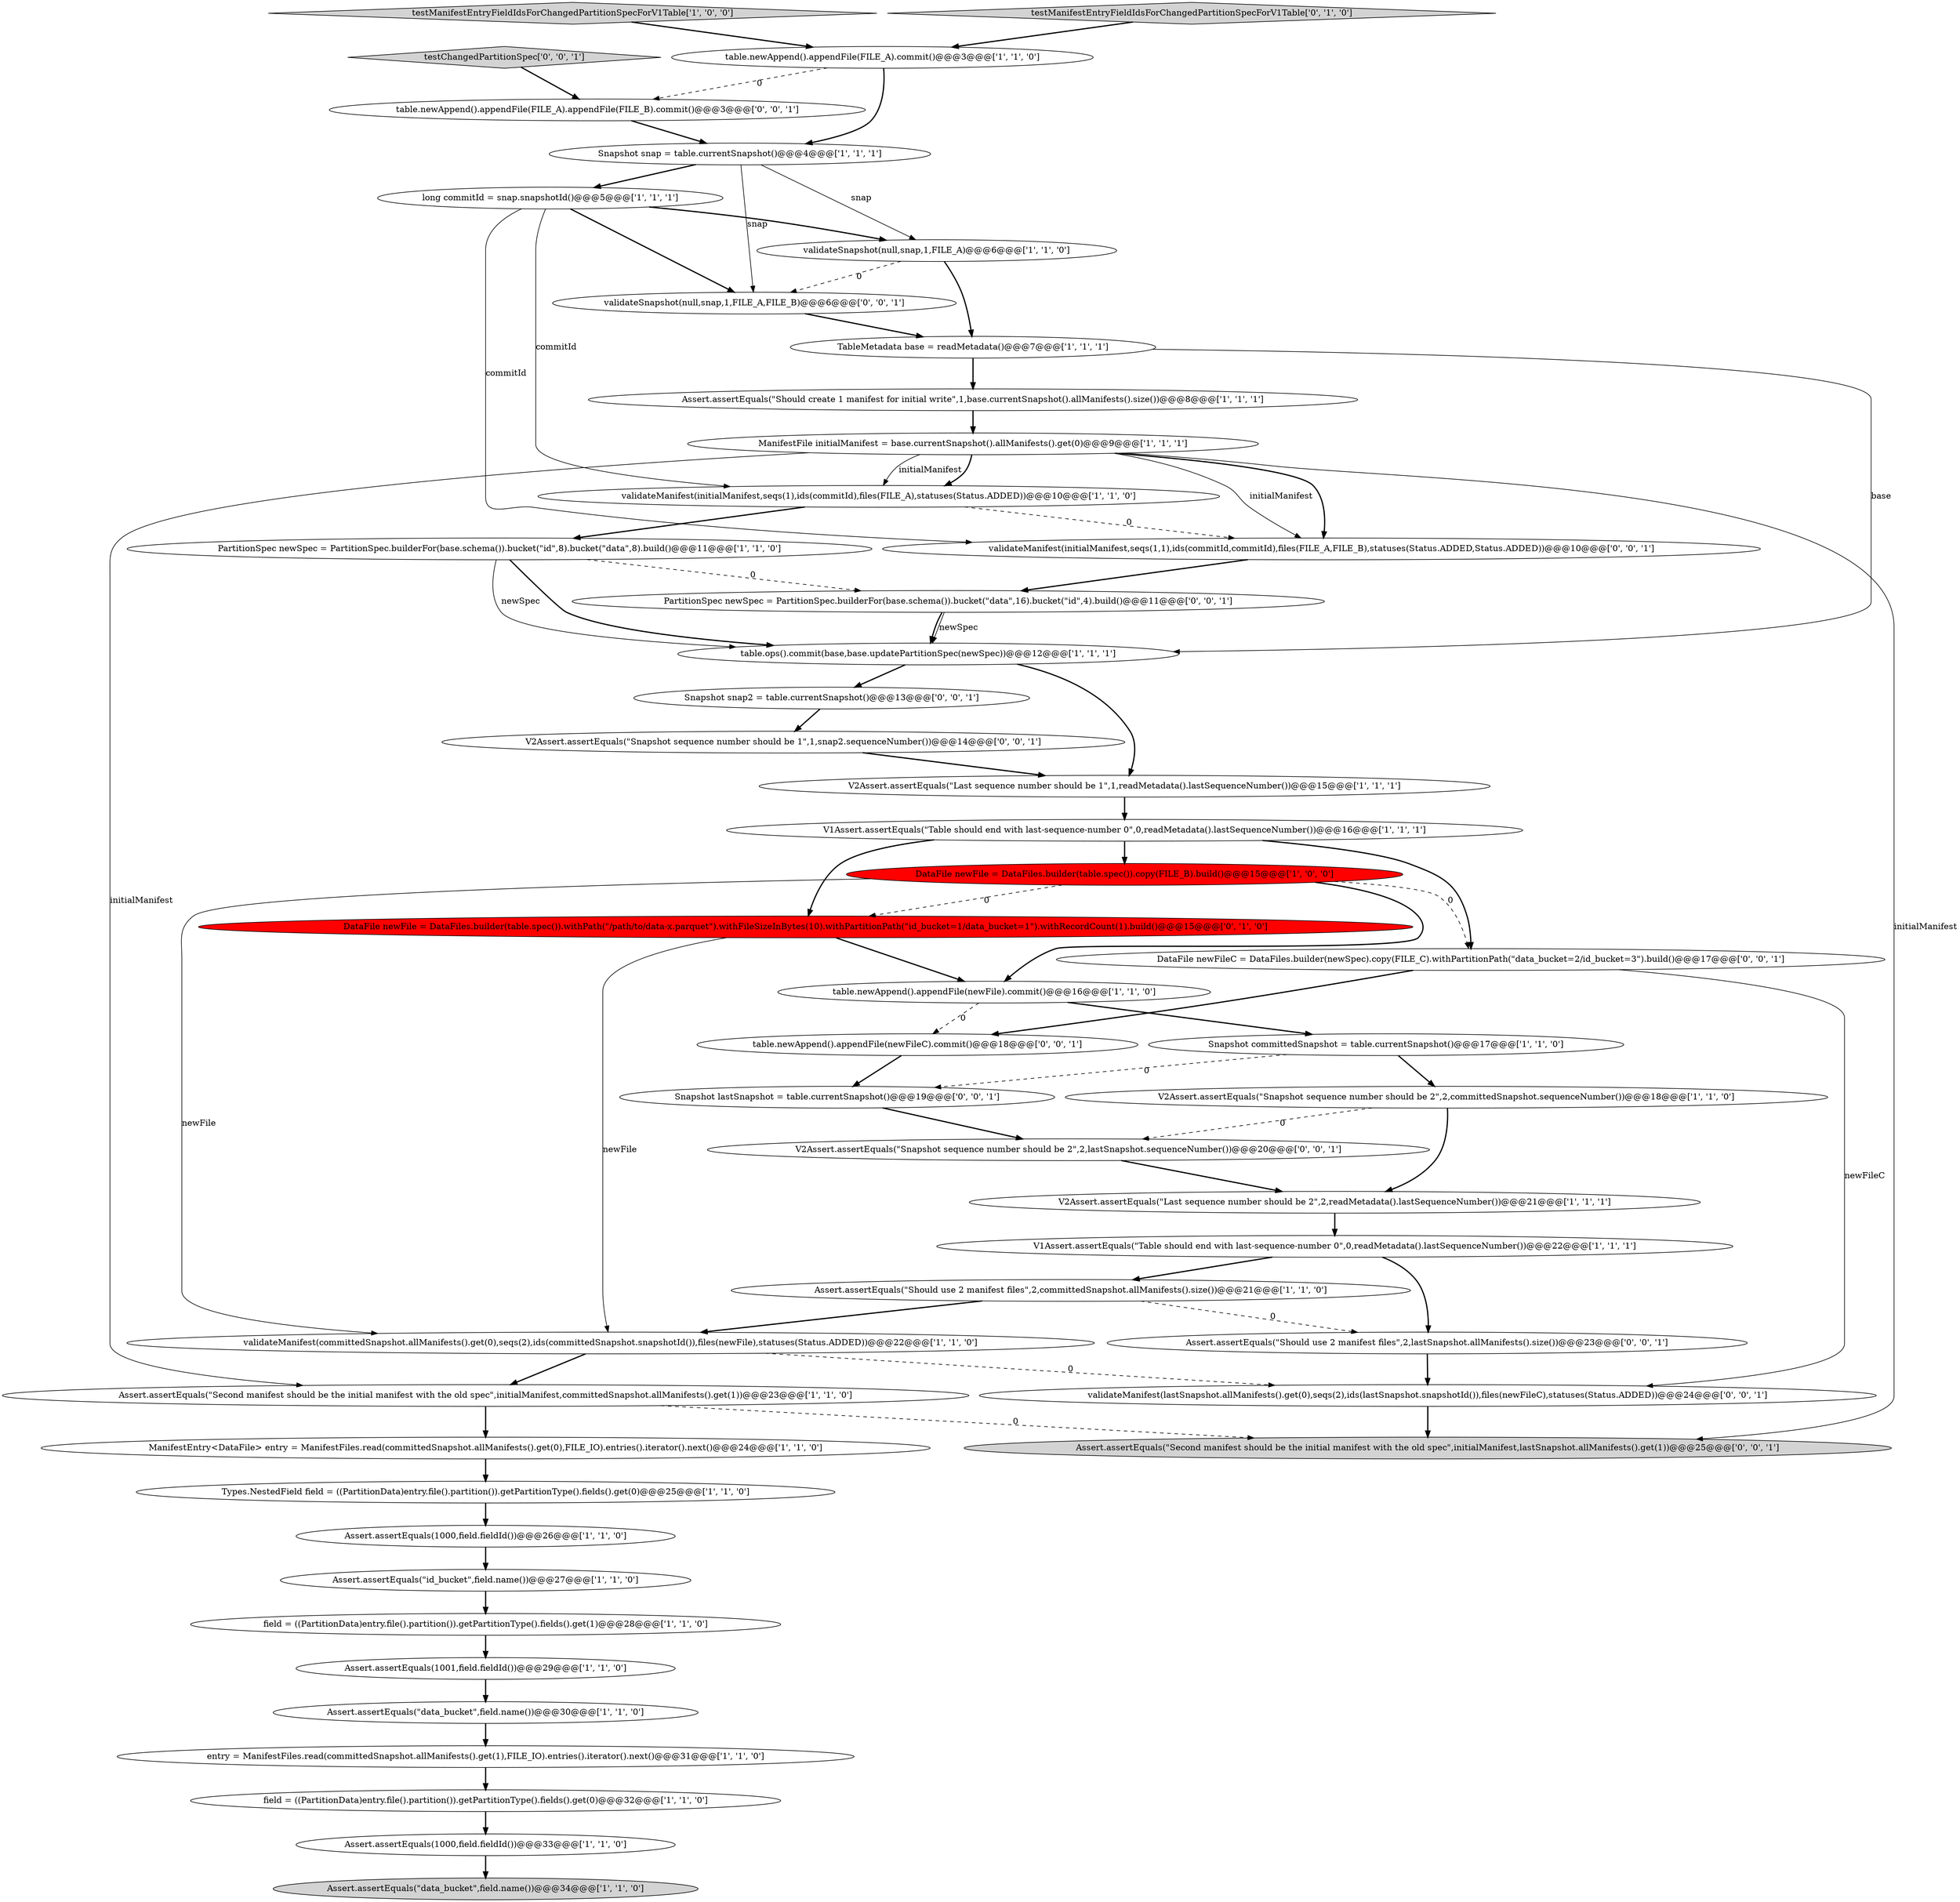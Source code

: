 digraph {
27 [style = filled, label = "Assert.assertEquals(\"Should use 2 manifest files\",2,committedSnapshot.allManifests().size())@@@21@@@['1', '1', '0']", fillcolor = white, shape = ellipse image = "AAA0AAABBB1BBB"];
22 [style = filled, label = "ManifestFile initialManifest = base.currentSnapshot().allManifests().get(0)@@@9@@@['1', '1', '1']", fillcolor = white, shape = ellipse image = "AAA0AAABBB1BBB"];
25 [style = filled, label = "long commitId = snap.snapshotId()@@@5@@@['1', '1', '1']", fillcolor = white, shape = ellipse image = "AAA0AAABBB1BBB"];
43 [style = filled, label = "Assert.assertEquals(\"Second manifest should be the initial manifest with the old spec\",initialManifest,lastSnapshot.allManifests().get(1))@@@25@@@['0', '0', '1']", fillcolor = lightgray, shape = ellipse image = "AAA0AAABBB3BBB"];
6 [style = filled, label = "entry = ManifestFiles.read(committedSnapshot.allManifests().get(1),FILE_IO).entries().iterator().next()@@@31@@@['1', '1', '0']", fillcolor = white, shape = ellipse image = "AAA0AAABBB1BBB"];
12 [style = filled, label = "validateSnapshot(null,snap,1,FILE_A)@@@6@@@['1', '1', '0']", fillcolor = white, shape = ellipse image = "AAA0AAABBB1BBB"];
15 [style = filled, label = "PartitionSpec newSpec = PartitionSpec.builderFor(base.schema()).bucket(\"id\",8).bucket(\"data\",8).build()@@@11@@@['1', '1', '0']", fillcolor = white, shape = ellipse image = "AAA0AAABBB1BBB"];
16 [style = filled, label = "table.newAppend().appendFile(newFile).commit()@@@16@@@['1', '1', '0']", fillcolor = white, shape = ellipse image = "AAA0AAABBB1BBB"];
40 [style = filled, label = "Snapshot snap2 = table.currentSnapshot()@@@13@@@['0', '0', '1']", fillcolor = white, shape = ellipse image = "AAA0AAABBB3BBB"];
5 [style = filled, label = "Assert.assertEquals(1001,field.fieldId())@@@29@@@['1', '1', '0']", fillcolor = white, shape = ellipse image = "AAA0AAABBB1BBB"];
18 [style = filled, label = "Assert.assertEquals(\"Should create 1 manifest for initial write\",1,base.currentSnapshot().allManifests().size())@@@8@@@['1', '1', '1']", fillcolor = white, shape = ellipse image = "AAA0AAABBB1BBB"];
39 [style = filled, label = "V2Assert.assertEquals(\"Snapshot sequence number should be 1\",1,snap2.sequenceNumber())@@@14@@@['0', '0', '1']", fillcolor = white, shape = ellipse image = "AAA0AAABBB3BBB"];
21 [style = filled, label = "Assert.assertEquals(1000,field.fieldId())@@@33@@@['1', '1', '0']", fillcolor = white, shape = ellipse image = "AAA0AAABBB1BBB"];
44 [style = filled, label = "validateSnapshot(null,snap,1,FILE_A,FILE_B)@@@6@@@['0', '0', '1']", fillcolor = white, shape = ellipse image = "AAA0AAABBB3BBB"];
14 [style = filled, label = "TableMetadata base = readMetadata()@@@7@@@['1', '1', '1']", fillcolor = white, shape = ellipse image = "AAA0AAABBB1BBB"];
9 [style = filled, label = "V2Assert.assertEquals(\"Last sequence number should be 2\",2,readMetadata().lastSequenceNumber())@@@21@@@['1', '1', '1']", fillcolor = white, shape = ellipse image = "AAA0AAABBB1BBB"];
3 [style = filled, label = "Assert.assertEquals(\"id_bucket\",field.name())@@@27@@@['1', '1', '0']", fillcolor = white, shape = ellipse image = "AAA0AAABBB1BBB"];
0 [style = filled, label = "testManifestEntryFieldIdsForChangedPartitionSpecForV1Table['1', '0', '0']", fillcolor = lightgray, shape = diamond image = "AAA0AAABBB1BBB"];
2 [style = filled, label = "V1Assert.assertEquals(\"Table should end with last-sequence-number 0\",0,readMetadata().lastSequenceNumber())@@@16@@@['1', '1', '1']", fillcolor = white, shape = ellipse image = "AAA0AAABBB1BBB"];
8 [style = filled, label = "Assert.assertEquals(\"data_bucket\",field.name())@@@34@@@['1', '1', '0']", fillcolor = lightgray, shape = ellipse image = "AAA0AAABBB1BBB"];
23 [style = filled, label = "table.ops().commit(base,base.updatePartitionSpec(newSpec))@@@12@@@['1', '1', '1']", fillcolor = white, shape = ellipse image = "AAA0AAABBB1BBB"];
24 [style = filled, label = "DataFile newFile = DataFiles.builder(table.spec()).copy(FILE_B).build()@@@15@@@['1', '0', '0']", fillcolor = red, shape = ellipse image = "AAA1AAABBB1BBB"];
42 [style = filled, label = "DataFile newFileC = DataFiles.builder(newSpec).copy(FILE_C).withPartitionPath(\"data_bucket=2/id_bucket=3\").build()@@@17@@@['0', '0', '1']", fillcolor = white, shape = ellipse image = "AAA0AAABBB3BBB"];
46 [style = filled, label = "PartitionSpec newSpec = PartitionSpec.builderFor(base.schema()).bucket(\"data\",16).bucket(\"id\",4).build()@@@11@@@['0', '0', '1']", fillcolor = white, shape = ellipse image = "AAA0AAABBB3BBB"];
19 [style = filled, label = "validateManifest(committedSnapshot.allManifests().get(0),seqs(2),ids(committedSnapshot.snapshotId()),files(newFile),statuses(Status.ADDED))@@@22@@@['1', '1', '0']", fillcolor = white, shape = ellipse image = "AAA0AAABBB1BBB"];
37 [style = filled, label = "table.newAppend().appendFile(newFileC).commit()@@@18@@@['0', '0', '1']", fillcolor = white, shape = ellipse image = "AAA0AAABBB3BBB"];
26 [style = filled, label = "Assert.assertEquals(\"Second manifest should be the initial manifest with the old spec\",initialManifest,committedSnapshot.allManifests().get(1))@@@23@@@['1', '1', '0']", fillcolor = white, shape = ellipse image = "AAA0AAABBB1BBB"];
7 [style = filled, label = "V2Assert.assertEquals(\"Snapshot sequence number should be 2\",2,committedSnapshot.sequenceNumber())@@@18@@@['1', '1', '0']", fillcolor = white, shape = ellipse image = "AAA0AAABBB1BBB"];
28 [style = filled, label = "Snapshot snap = table.currentSnapshot()@@@4@@@['1', '1', '1']", fillcolor = white, shape = ellipse image = "AAA0AAABBB1BBB"];
36 [style = filled, label = "testChangedPartitionSpec['0', '0', '1']", fillcolor = lightgray, shape = diamond image = "AAA0AAABBB3BBB"];
10 [style = filled, label = "Assert.assertEquals(\"data_bucket\",field.name())@@@30@@@['1', '1', '0']", fillcolor = white, shape = ellipse image = "AAA0AAABBB1BBB"];
48 [style = filled, label = "V2Assert.assertEquals(\"Snapshot sequence number should be 2\",2,lastSnapshot.sequenceNumber())@@@20@@@['0', '0', '1']", fillcolor = white, shape = ellipse image = "AAA0AAABBB3BBB"];
30 [style = filled, label = "Types.NestedField field = ((PartitionData)entry.file().partition()).getPartitionType().fields().get(0)@@@25@@@['1', '1', '0']", fillcolor = white, shape = ellipse image = "AAA0AAABBB1BBB"];
33 [style = filled, label = "DataFile newFile = DataFiles.builder(table.spec()).withPath(\"/path/to/data-x.parquet\").withFileSizeInBytes(10).withPartitionPath(\"id_bucket=1/data_bucket=1\").withRecordCount(1).build()@@@15@@@['0', '1', '0']", fillcolor = red, shape = ellipse image = "AAA1AAABBB2BBB"];
35 [style = filled, label = "Assert.assertEquals(\"Should use 2 manifest files\",2,lastSnapshot.allManifests().size())@@@23@@@['0', '0', '1']", fillcolor = white, shape = ellipse image = "AAA0AAABBB3BBB"];
17 [style = filled, label = "Snapshot committedSnapshot = table.currentSnapshot()@@@17@@@['1', '1', '0']", fillcolor = white, shape = ellipse image = "AAA0AAABBB1BBB"];
4 [style = filled, label = "field = ((PartitionData)entry.file().partition()).getPartitionType().fields().get(1)@@@28@@@['1', '1', '0']", fillcolor = white, shape = ellipse image = "AAA0AAABBB1BBB"];
29 [style = filled, label = "ManifestEntry<DataFile> entry = ManifestFiles.read(committedSnapshot.allManifests().get(0),FILE_IO).entries().iterator().next()@@@24@@@['1', '1', '0']", fillcolor = white, shape = ellipse image = "AAA0AAABBB1BBB"];
11 [style = filled, label = "table.newAppend().appendFile(FILE_A).commit()@@@3@@@['1', '1', '0']", fillcolor = white, shape = ellipse image = "AAA0AAABBB1BBB"];
13 [style = filled, label = "V2Assert.assertEquals(\"Last sequence number should be 1\",1,readMetadata().lastSequenceNumber())@@@15@@@['1', '1', '1']", fillcolor = white, shape = ellipse image = "AAA0AAABBB1BBB"];
20 [style = filled, label = "Assert.assertEquals(1000,field.fieldId())@@@26@@@['1', '1', '0']", fillcolor = white, shape = ellipse image = "AAA0AAABBB1BBB"];
31 [style = filled, label = "field = ((PartitionData)entry.file().partition()).getPartitionType().fields().get(0)@@@32@@@['1', '1', '0']", fillcolor = white, shape = ellipse image = "AAA0AAABBB1BBB"];
1 [style = filled, label = "V1Assert.assertEquals(\"Table should end with last-sequence-number 0\",0,readMetadata().lastSequenceNumber())@@@22@@@['1', '1', '1']", fillcolor = white, shape = ellipse image = "AAA0AAABBB1BBB"];
32 [style = filled, label = "validateManifest(initialManifest,seqs(1),ids(commitId),files(FILE_A),statuses(Status.ADDED))@@@10@@@['1', '1', '0']", fillcolor = white, shape = ellipse image = "AAA0AAABBB1BBB"];
34 [style = filled, label = "testManifestEntryFieldIdsForChangedPartitionSpecForV1Table['0', '1', '0']", fillcolor = lightgray, shape = diamond image = "AAA0AAABBB2BBB"];
38 [style = filled, label = "table.newAppend().appendFile(FILE_A).appendFile(FILE_B).commit()@@@3@@@['0', '0', '1']", fillcolor = white, shape = ellipse image = "AAA0AAABBB3BBB"];
47 [style = filled, label = "validateManifest(initialManifest,seqs(1,1),ids(commitId,commitId),files(FILE_A,FILE_B),statuses(Status.ADDED,Status.ADDED))@@@10@@@['0', '0', '1']", fillcolor = white, shape = ellipse image = "AAA0AAABBB3BBB"];
45 [style = filled, label = "Snapshot lastSnapshot = table.currentSnapshot()@@@19@@@['0', '0', '1']", fillcolor = white, shape = ellipse image = "AAA0AAABBB3BBB"];
41 [style = filled, label = "validateManifest(lastSnapshot.allManifests().get(0),seqs(2),ids(lastSnapshot.snapshotId()),files(newFileC),statuses(Status.ADDED))@@@24@@@['0', '0', '1']", fillcolor = white, shape = ellipse image = "AAA0AAABBB3BBB"];
32->47 [style = dashed, label="0"];
11->28 [style = bold, label=""];
15->23 [style = bold, label=""];
5->10 [style = bold, label=""];
14->23 [style = solid, label="base"];
24->19 [style = solid, label="newFile"];
33->16 [style = bold, label=""];
42->37 [style = bold, label=""];
16->37 [style = dashed, label="0"];
29->30 [style = bold, label=""];
38->28 [style = bold, label=""];
35->41 [style = bold, label=""];
30->20 [style = bold, label=""];
39->13 [style = bold, label=""];
22->32 [style = solid, label="initialManifest"];
24->33 [style = dashed, label="0"];
26->29 [style = bold, label=""];
46->23 [style = solid, label="newSpec"];
1->27 [style = bold, label=""];
21->8 [style = bold, label=""];
22->26 [style = solid, label="initialManifest"];
7->48 [style = dashed, label="0"];
0->11 [style = bold, label=""];
48->9 [style = bold, label=""];
22->32 [style = bold, label=""];
47->46 [style = bold, label=""];
1->35 [style = bold, label=""];
31->21 [style = bold, label=""];
20->3 [style = bold, label=""];
15->23 [style = solid, label="newSpec"];
16->17 [style = bold, label=""];
44->14 [style = bold, label=""];
17->45 [style = dashed, label="0"];
45->48 [style = bold, label=""];
3->4 [style = bold, label=""];
10->6 [style = bold, label=""];
26->43 [style = dashed, label="0"];
34->11 [style = bold, label=""];
25->44 [style = bold, label=""];
19->41 [style = dashed, label="0"];
24->42 [style = dashed, label="0"];
17->7 [style = bold, label=""];
7->9 [style = bold, label=""];
33->19 [style = solid, label="newFile"];
24->16 [style = bold, label=""];
11->38 [style = dashed, label="0"];
18->22 [style = bold, label=""];
6->31 [style = bold, label=""];
40->39 [style = bold, label=""];
22->47 [style = solid, label="initialManifest"];
15->46 [style = dashed, label="0"];
25->12 [style = bold, label=""];
23->13 [style = bold, label=""];
28->44 [style = solid, label="snap"];
23->40 [style = bold, label=""];
19->26 [style = bold, label=""];
25->47 [style = solid, label="commitId"];
22->47 [style = bold, label=""];
12->14 [style = bold, label=""];
32->15 [style = bold, label=""];
22->43 [style = solid, label="initialManifest"];
12->44 [style = dashed, label="0"];
2->33 [style = bold, label=""];
28->25 [style = bold, label=""];
14->18 [style = bold, label=""];
37->45 [style = bold, label=""];
27->19 [style = bold, label=""];
36->38 [style = bold, label=""];
42->41 [style = solid, label="newFileC"];
2->24 [style = bold, label=""];
9->1 [style = bold, label=""];
41->43 [style = bold, label=""];
4->5 [style = bold, label=""];
46->23 [style = bold, label=""];
2->42 [style = bold, label=""];
28->12 [style = solid, label="snap"];
25->32 [style = solid, label="commitId"];
27->35 [style = dashed, label="0"];
13->2 [style = bold, label=""];
}
